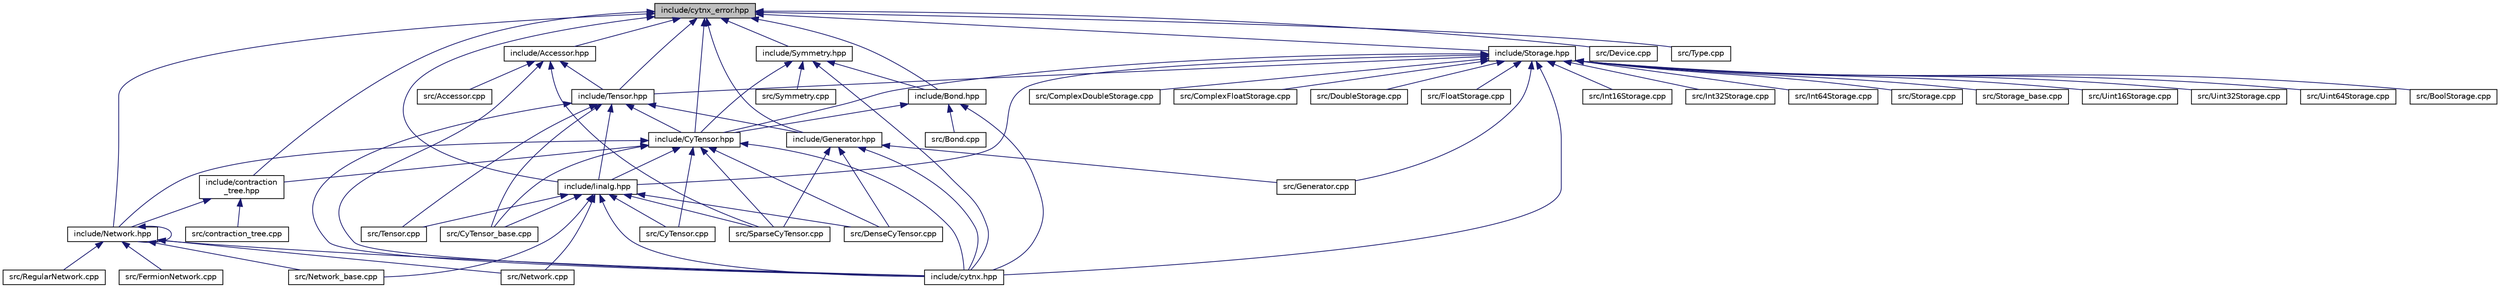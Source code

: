 digraph "include/cytnx_error.hpp"
{
  edge [fontname="Helvetica",fontsize="10",labelfontname="Helvetica",labelfontsize="10"];
  node [fontname="Helvetica",fontsize="10",shape=record];
  Node7 [label="include/cytnx_error.hpp",height=0.2,width=0.4,color="black", fillcolor="grey75", style="filled", fontcolor="black"];
  Node7 -> Node8 [dir="back",color="midnightblue",fontsize="10",style="solid",fontname="Helvetica"];
  Node8 [label="include/Accessor.hpp",height=0.2,width=0.4,color="black", fillcolor="white", style="filled",URL="$Accessor_8hpp.html"];
  Node8 -> Node9 [dir="back",color="midnightblue",fontsize="10",style="solid",fontname="Helvetica"];
  Node9 [label="include/Tensor.hpp",height=0.2,width=0.4,color="black", fillcolor="white", style="filled",URL="$Tensor_8hpp.html"];
  Node9 -> Node10 [dir="back",color="midnightblue",fontsize="10",style="solid",fontname="Helvetica"];
  Node10 [label="include/CyTensor.hpp",height=0.2,width=0.4,color="black", fillcolor="white", style="filled",URL="$CyTensor_8hpp.html"];
  Node10 -> Node11 [dir="back",color="midnightblue",fontsize="10",style="solid",fontname="Helvetica"];
  Node11 [label="include/contraction\l_tree.hpp",height=0.2,width=0.4,color="black", fillcolor="white", style="filled",URL="$contraction__tree_8hpp.html"];
  Node11 -> Node12 [dir="back",color="midnightblue",fontsize="10",style="solid",fontname="Helvetica"];
  Node12 [label="include/Network.hpp",height=0.2,width=0.4,color="black", fillcolor="white", style="filled",URL="$Network_8hpp.html"];
  Node12 -> Node13 [dir="back",color="midnightblue",fontsize="10",style="solid",fontname="Helvetica"];
  Node13 [label="include/cytnx.hpp",height=0.2,width=0.4,color="black", fillcolor="white", style="filled",URL="$cytnx_8hpp.html"];
  Node12 -> Node12 [dir="back",color="midnightblue",fontsize="10",style="solid",fontname="Helvetica"];
  Node12 -> Node14 [dir="back",color="midnightblue",fontsize="10",style="solid",fontname="Helvetica"];
  Node14 [label="src/FermionNetwork.cpp",height=0.2,width=0.4,color="black", fillcolor="white", style="filled",URL="$FermionNetwork_8cpp.html"];
  Node12 -> Node15 [dir="back",color="midnightblue",fontsize="10",style="solid",fontname="Helvetica"];
  Node15 [label="src/Network.cpp",height=0.2,width=0.4,color="black", fillcolor="white", style="filled",URL="$Network_8cpp.html"];
  Node12 -> Node16 [dir="back",color="midnightblue",fontsize="10",style="solid",fontname="Helvetica"];
  Node16 [label="src/Network_base.cpp",height=0.2,width=0.4,color="black", fillcolor="white", style="filled",URL="$Network__base_8cpp.html"];
  Node12 -> Node17 [dir="back",color="midnightblue",fontsize="10",style="solid",fontname="Helvetica"];
  Node17 [label="src/RegularNetwork.cpp",height=0.2,width=0.4,color="black", fillcolor="white", style="filled",URL="$RegularNetwork_8cpp.html"];
  Node11 -> Node18 [dir="back",color="midnightblue",fontsize="10",style="solid",fontname="Helvetica"];
  Node18 [label="src/contraction_tree.cpp",height=0.2,width=0.4,color="black", fillcolor="white", style="filled",URL="$contraction__tree_8cpp.html"];
  Node10 -> Node19 [dir="back",color="midnightblue",fontsize="10",style="solid",fontname="Helvetica"];
  Node19 [label="include/linalg.hpp",height=0.2,width=0.4,color="black", fillcolor="white", style="filled",URL="$linalg_8hpp.html"];
  Node19 -> Node13 [dir="back",color="midnightblue",fontsize="10",style="solid",fontname="Helvetica"];
  Node19 -> Node20 [dir="back",color="midnightblue",fontsize="10",style="solid",fontname="Helvetica"];
  Node20 [label="src/CyTensor.cpp",height=0.2,width=0.4,color="black", fillcolor="white", style="filled",URL="$CyTensor_8cpp.html"];
  Node19 -> Node21 [dir="back",color="midnightblue",fontsize="10",style="solid",fontname="Helvetica"];
  Node21 [label="src/CyTensor_base.cpp",height=0.2,width=0.4,color="black", fillcolor="white", style="filled",URL="$CyTensor__base_8cpp.html"];
  Node19 -> Node22 [dir="back",color="midnightblue",fontsize="10",style="solid",fontname="Helvetica"];
  Node22 [label="src/DenseCyTensor.cpp",height=0.2,width=0.4,color="black", fillcolor="white", style="filled",URL="$DenseCyTensor_8cpp.html"];
  Node19 -> Node15 [dir="back",color="midnightblue",fontsize="10",style="solid",fontname="Helvetica"];
  Node19 -> Node16 [dir="back",color="midnightblue",fontsize="10",style="solid",fontname="Helvetica"];
  Node19 -> Node23 [dir="back",color="midnightblue",fontsize="10",style="solid",fontname="Helvetica"];
  Node23 [label="src/SparseCyTensor.cpp",height=0.2,width=0.4,color="black", fillcolor="white", style="filled",URL="$SparseCyTensor_8cpp.html"];
  Node19 -> Node24 [dir="back",color="midnightblue",fontsize="10",style="solid",fontname="Helvetica"];
  Node24 [label="src/Tensor.cpp",height=0.2,width=0.4,color="black", fillcolor="white", style="filled",URL="$Tensor_8cpp.html"];
  Node10 -> Node13 [dir="back",color="midnightblue",fontsize="10",style="solid",fontname="Helvetica"];
  Node10 -> Node12 [dir="back",color="midnightblue",fontsize="10",style="solid",fontname="Helvetica"];
  Node10 -> Node20 [dir="back",color="midnightblue",fontsize="10",style="solid",fontname="Helvetica"];
  Node10 -> Node21 [dir="back",color="midnightblue",fontsize="10",style="solid",fontname="Helvetica"];
  Node10 -> Node22 [dir="back",color="midnightblue",fontsize="10",style="solid",fontname="Helvetica"];
  Node10 -> Node23 [dir="back",color="midnightblue",fontsize="10",style="solid",fontname="Helvetica"];
  Node9 -> Node13 [dir="back",color="midnightblue",fontsize="10",style="solid",fontname="Helvetica"];
  Node9 -> Node25 [dir="back",color="midnightblue",fontsize="10",style="solid",fontname="Helvetica"];
  Node25 [label="include/Generator.hpp",height=0.2,width=0.4,color="black", fillcolor="white", style="filled",URL="$Generator_8hpp.html"];
  Node25 -> Node13 [dir="back",color="midnightblue",fontsize="10",style="solid",fontname="Helvetica"];
  Node25 -> Node22 [dir="back",color="midnightblue",fontsize="10",style="solid",fontname="Helvetica"];
  Node25 -> Node26 [dir="back",color="midnightblue",fontsize="10",style="solid",fontname="Helvetica"];
  Node26 [label="src/Generator.cpp",height=0.2,width=0.4,color="black", fillcolor="white", style="filled",URL="$Generator_8cpp.html"];
  Node25 -> Node23 [dir="back",color="midnightblue",fontsize="10",style="solid",fontname="Helvetica"];
  Node9 -> Node19 [dir="back",color="midnightblue",fontsize="10",style="solid",fontname="Helvetica"];
  Node9 -> Node21 [dir="back",color="midnightblue",fontsize="10",style="solid",fontname="Helvetica"];
  Node9 -> Node24 [dir="back",color="midnightblue",fontsize="10",style="solid",fontname="Helvetica"];
  Node8 -> Node13 [dir="back",color="midnightblue",fontsize="10",style="solid",fontname="Helvetica"];
  Node8 -> Node27 [dir="back",color="midnightblue",fontsize="10",style="solid",fontname="Helvetica"];
  Node27 [label="src/Accessor.cpp",height=0.2,width=0.4,color="black", fillcolor="white", style="filled",URL="$Accessor_8cpp.html"];
  Node8 -> Node23 [dir="back",color="midnightblue",fontsize="10",style="solid",fontname="Helvetica"];
  Node7 -> Node28 [dir="back",color="midnightblue",fontsize="10",style="solid",fontname="Helvetica"];
  Node28 [label="include/Symmetry.hpp",height=0.2,width=0.4,color="black", fillcolor="white", style="filled",URL="$Symmetry_8hpp.html"];
  Node28 -> Node29 [dir="back",color="midnightblue",fontsize="10",style="solid",fontname="Helvetica"];
  Node29 [label="include/Bond.hpp",height=0.2,width=0.4,color="black", fillcolor="white", style="filled",URL="$Bond_8hpp.html"];
  Node29 -> Node10 [dir="back",color="midnightblue",fontsize="10",style="solid",fontname="Helvetica"];
  Node29 -> Node13 [dir="back",color="midnightblue",fontsize="10",style="solid",fontname="Helvetica"];
  Node29 -> Node30 [dir="back",color="midnightblue",fontsize="10",style="solid",fontname="Helvetica"];
  Node30 [label="src/Bond.cpp",height=0.2,width=0.4,color="black", fillcolor="white", style="filled",URL="$Bond_8cpp.html"];
  Node28 -> Node10 [dir="back",color="midnightblue",fontsize="10",style="solid",fontname="Helvetica"];
  Node28 -> Node13 [dir="back",color="midnightblue",fontsize="10",style="solid",fontname="Helvetica"];
  Node28 -> Node31 [dir="back",color="midnightblue",fontsize="10",style="solid",fontname="Helvetica"];
  Node31 [label="src/Symmetry.cpp",height=0.2,width=0.4,color="black", fillcolor="white", style="filled",URL="$Symmetry_8cpp.html"];
  Node7 -> Node29 [dir="back",color="midnightblue",fontsize="10",style="solid",fontname="Helvetica"];
  Node7 -> Node10 [dir="back",color="midnightblue",fontsize="10",style="solid",fontname="Helvetica"];
  Node7 -> Node32 [dir="back",color="midnightblue",fontsize="10",style="solid",fontname="Helvetica"];
  Node32 [label="include/Storage.hpp",height=0.2,width=0.4,color="black", fillcolor="white", style="filled",URL="$Storage_8hpp.html"];
  Node32 -> Node10 [dir="back",color="midnightblue",fontsize="10",style="solid",fontname="Helvetica"];
  Node32 -> Node9 [dir="back",color="midnightblue",fontsize="10",style="solid",fontname="Helvetica"];
  Node32 -> Node13 [dir="back",color="midnightblue",fontsize="10",style="solid",fontname="Helvetica"];
  Node32 -> Node19 [dir="back",color="midnightblue",fontsize="10",style="solid",fontname="Helvetica"];
  Node32 -> Node33 [dir="back",color="midnightblue",fontsize="10",style="solid",fontname="Helvetica"];
  Node33 [label="src/BoolStorage.cpp",height=0.2,width=0.4,color="black", fillcolor="white", style="filled",URL="$BoolStorage_8cpp.html"];
  Node32 -> Node34 [dir="back",color="midnightblue",fontsize="10",style="solid",fontname="Helvetica"];
  Node34 [label="src/ComplexDoubleStorage.cpp",height=0.2,width=0.4,color="black", fillcolor="white", style="filled",URL="$ComplexDoubleStorage_8cpp.html"];
  Node32 -> Node35 [dir="back",color="midnightblue",fontsize="10",style="solid",fontname="Helvetica"];
  Node35 [label="src/ComplexFloatStorage.cpp",height=0.2,width=0.4,color="black", fillcolor="white", style="filled",URL="$ComplexFloatStorage_8cpp.html"];
  Node32 -> Node36 [dir="back",color="midnightblue",fontsize="10",style="solid",fontname="Helvetica"];
  Node36 [label="src/DoubleStorage.cpp",height=0.2,width=0.4,color="black", fillcolor="white", style="filled",URL="$DoubleStorage_8cpp.html"];
  Node32 -> Node37 [dir="back",color="midnightblue",fontsize="10",style="solid",fontname="Helvetica"];
  Node37 [label="src/FloatStorage.cpp",height=0.2,width=0.4,color="black", fillcolor="white", style="filled",URL="$FloatStorage_8cpp.html"];
  Node32 -> Node26 [dir="back",color="midnightblue",fontsize="10",style="solid",fontname="Helvetica"];
  Node32 -> Node38 [dir="back",color="midnightblue",fontsize="10",style="solid",fontname="Helvetica"];
  Node38 [label="src/Int16Storage.cpp",height=0.2,width=0.4,color="black", fillcolor="white", style="filled",URL="$Int16Storage_8cpp.html"];
  Node32 -> Node39 [dir="back",color="midnightblue",fontsize="10",style="solid",fontname="Helvetica"];
  Node39 [label="src/Int32Storage.cpp",height=0.2,width=0.4,color="black", fillcolor="white", style="filled",URL="$Int32Storage_8cpp.html"];
  Node32 -> Node40 [dir="back",color="midnightblue",fontsize="10",style="solid",fontname="Helvetica"];
  Node40 [label="src/Int64Storage.cpp",height=0.2,width=0.4,color="black", fillcolor="white", style="filled",URL="$Int64Storage_8cpp.html"];
  Node32 -> Node41 [dir="back",color="midnightblue",fontsize="10",style="solid",fontname="Helvetica"];
  Node41 [label="src/Storage.cpp",height=0.2,width=0.4,color="black", fillcolor="white", style="filled",URL="$Storage_8cpp.html"];
  Node32 -> Node42 [dir="back",color="midnightblue",fontsize="10",style="solid",fontname="Helvetica"];
  Node42 [label="src/Storage_base.cpp",height=0.2,width=0.4,color="black", fillcolor="white", style="filled",URL="$Storage__base_8cpp.html"];
  Node32 -> Node43 [dir="back",color="midnightblue",fontsize="10",style="solid",fontname="Helvetica"];
  Node43 [label="src/Uint16Storage.cpp",height=0.2,width=0.4,color="black", fillcolor="white", style="filled",URL="$Uint16Storage_8cpp.html"];
  Node32 -> Node44 [dir="back",color="midnightblue",fontsize="10",style="solid",fontname="Helvetica"];
  Node44 [label="src/Uint32Storage.cpp",height=0.2,width=0.4,color="black", fillcolor="white", style="filled",URL="$Uint32Storage_8cpp.html"];
  Node32 -> Node45 [dir="back",color="midnightblue",fontsize="10",style="solid",fontname="Helvetica"];
  Node45 [label="src/Uint64Storage.cpp",height=0.2,width=0.4,color="black", fillcolor="white", style="filled",URL="$Uint64Storage_8cpp.html"];
  Node7 -> Node9 [dir="back",color="midnightblue",fontsize="10",style="solid",fontname="Helvetica"];
  Node7 -> Node11 [dir="back",color="midnightblue",fontsize="10",style="solid",fontname="Helvetica"];
  Node7 -> Node25 [dir="back",color="midnightblue",fontsize="10",style="solid",fontname="Helvetica"];
  Node7 -> Node19 [dir="back",color="midnightblue",fontsize="10",style="solid",fontname="Helvetica"];
  Node7 -> Node12 [dir="back",color="midnightblue",fontsize="10",style="solid",fontname="Helvetica"];
  Node7 -> Node46 [dir="back",color="midnightblue",fontsize="10",style="solid",fontname="Helvetica"];
  Node46 [label="src/Device.cpp",height=0.2,width=0.4,color="black", fillcolor="white", style="filled",URL="$Device_8cpp.html"];
  Node7 -> Node47 [dir="back",color="midnightblue",fontsize="10",style="solid",fontname="Helvetica"];
  Node47 [label="src/Type.cpp",height=0.2,width=0.4,color="black", fillcolor="white", style="filled",URL="$Type_8cpp.html"];
}
